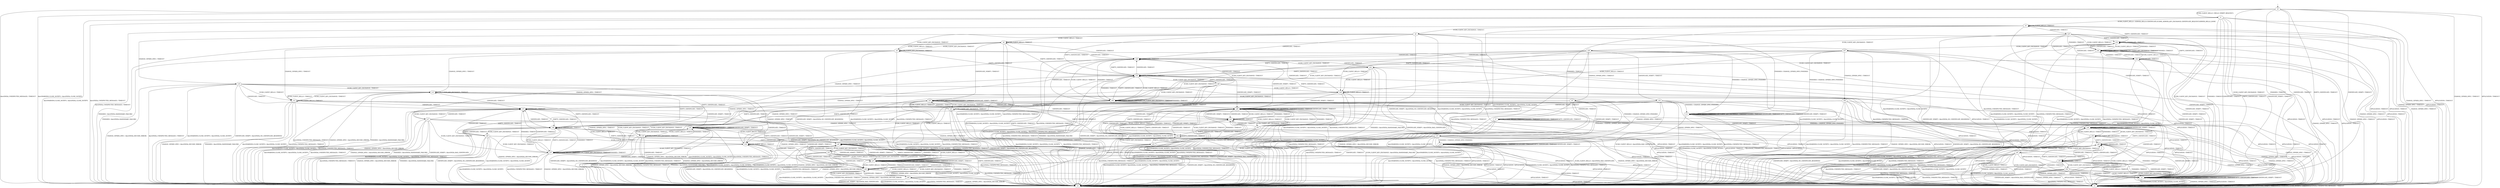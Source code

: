 digraph h4 {
s0 [label="s0"];
s1 [label="s1"];
s2 [label="s2"];
s3 [label="s3"];
s4 [label="s4"];
s5 [label="s5"];
s6 [label="s6"];
s7 [label="s7"];
s25 [label="s25"];
s26 [label="s26"];
s34 [label="s34"];
s8 [label="s8"];
s9 [label="s9"];
s10 [label="s10"];
s11 [label="s11"];
s20 [label="s20"];
s29 [label="s29"];
s30 [label="s30"];
s35 [label="s35"];
s43 [label="s43"];
s44 [label="s44"];
s45 [label="s45"];
s46 [label="s46"];
s47 [label="s47"];
s12 [label="s12"];
s13 [label="s13"];
s14 [label="s14"];
s15 [label="s15"];
s21 [label="s21"];
s22 [label="s22"];
s28 [label="s28"];
s31 [label="s31"];
s32 [label="s32"];
s36 [label="s36"];
s40 [label="s40"];
s48 [label="s48"];
s54 [label="s54"];
s55 [label="s55"];
s56 [label="s56"];
s16 [label="s16"];
s17 [label="s17"];
s23 [label="s23"];
s24 [label="s24"];
s27 [label="s27"];
s33 [label="s33"];
s37 [label="s37"];
s41 [label="s41"];
s42 [label="s42"];
s49 [label="s49"];
s18 [label="s18"];
s19 [label="s19"];
s38 [label="s38"];
s39 [label="s39"];
s52 [label="s52"];
s53 [label="s53"];
s50 [label="s50"];
s51 [label="s51"];
s0 -> s1 [label="ECDH_CLIENT_HELLO / HELLO_VERIFY_REQUEST+"];
s0 -> s2 [label="ECDH_CLIENT_KEY_EXCHANGE / TIMEOUT"];
s0 -> s3 [label="CHANGE_CIPHER_SPEC / TIMEOUT"];
s0 -> s2 [label="FINISHED / TIMEOUT"];
s0 -> s3 [label="APPLICATION / TIMEOUT"];
s0 -> s2 [label="CERTIFICATE / TIMEOUT"];
s0 -> s2 [label="EMPTY_CERTIFICATE / TIMEOUT"];
s0 -> s2 [label="CERTIFICATE_VERIFY / TIMEOUT"];
s0 -> s4 [label="Alert(WARNING,CLOSE_NOTIFY) / Alert(FATAL,CLOSE_NOTIFY)"];
s0 -> s4 [label="Alert(FATAL,UNEXPECTED_MESSAGE) / TIMEOUT"];
s1 -> s5 [label="ECDH_CLIENT_HELLO / SERVER_HELLO,CERTIFICATE,ECDHE_SERVER_KEY_EXCHANGE,CERTIFICATE_REQUEST,SERVER_HELLO_DONE"];
s1 -> s2 [label="ECDH_CLIENT_KEY_EXCHANGE / TIMEOUT"];
s1 -> s3 [label="CHANGE_CIPHER_SPEC / TIMEOUT"];
s1 -> s2 [label="FINISHED / TIMEOUT"];
s1 -> s3 [label="APPLICATION / TIMEOUT"];
s1 -> s2 [label="CERTIFICATE / TIMEOUT"];
s1 -> s2 [label="EMPTY_CERTIFICATE / TIMEOUT"];
s1 -> s2 [label="CERTIFICATE_VERIFY / TIMEOUT"];
s1 -> s4 [label="Alert(WARNING,CLOSE_NOTIFY) / Alert(FATAL,CLOSE_NOTIFY)"];
s1 -> s4 [label="Alert(FATAL,UNEXPECTED_MESSAGE) / TIMEOUT"];
s2 -> s2 [label="ECDH_CLIENT_HELLO / TIMEOUT"];
s2 -> s2 [label="ECDH_CLIENT_KEY_EXCHANGE / TIMEOUT"];
s2 -> s3 [label="CHANGE_CIPHER_SPEC / TIMEOUT"];
s2 -> s2 [label="FINISHED / TIMEOUT"];
s2 -> s3 [label="APPLICATION / TIMEOUT"];
s2 -> s2 [label="CERTIFICATE / TIMEOUT"];
s2 -> s2 [label="EMPTY_CERTIFICATE / TIMEOUT"];
s2 -> s2 [label="CERTIFICATE_VERIFY / TIMEOUT"];
s2 -> s4 [label="Alert(WARNING,CLOSE_NOTIFY) / Alert(FATAL,CLOSE_NOTIFY)"];
s2 -> s4 [label="Alert(FATAL,UNEXPECTED_MESSAGE) / TIMEOUT"];
s3 -> s3 [label="ECDH_CLIENT_HELLO / TIMEOUT"];
s3 -> s3 [label="ECDH_CLIENT_KEY_EXCHANGE / TIMEOUT"];
s3 -> s3 [label="CHANGE_CIPHER_SPEC / TIMEOUT"];
s3 -> s3 [label="FINISHED / TIMEOUT"];
s3 -> s3 [label="APPLICATION / TIMEOUT"];
s3 -> s3 [label="CERTIFICATE / TIMEOUT"];
s3 -> s3 [label="EMPTY_CERTIFICATE / TIMEOUT"];
s3 -> s3 [label="CERTIFICATE_VERIFY / TIMEOUT"];
s3 -> s3 [label="Alert(WARNING,CLOSE_NOTIFY) / TIMEOUT"];
s3 -> s3 [label="Alert(FATAL,UNEXPECTED_MESSAGE) / TIMEOUT"];
s4 -> s4 [label="ECDH_CLIENT_HELLO / SOCKET_CLOSED"];
s4 -> s4 [label="ECDH_CLIENT_KEY_EXCHANGE / SOCKET_CLOSED"];
s4 -> s4 [label="CHANGE_CIPHER_SPEC / SOCKET_CLOSED"];
s4 -> s4 [label="FINISHED / SOCKET_CLOSED"];
s4 -> s4 [label="APPLICATION / SOCKET_CLOSED"];
s4 -> s4 [label="CERTIFICATE / SOCKET_CLOSED"];
s4 -> s4 [label="EMPTY_CERTIFICATE / SOCKET_CLOSED"];
s4 -> s4 [label="CERTIFICATE_VERIFY / SOCKET_CLOSED"];
s4 -> s4 [label="Alert(WARNING,CLOSE_NOTIFY) / SOCKET_CLOSED"];
s4 -> s4 [label="Alert(FATAL,UNEXPECTED_MESSAGE) / SOCKET_CLOSED"];
s5 -> s5 [label="ECDH_CLIENT_HELLO / TIMEOUT"];
s5 -> s6 [label="ECDH_CLIENT_KEY_EXCHANGE / TIMEOUT"];
s5 -> s3 [label="CHANGE_CIPHER_SPEC / TIMEOUT"];
s5 -> s7 [label="FINISHED / TIMEOUT"];
s5 -> s3 [label="APPLICATION / TIMEOUT"];
s5 -> s25 [label="CERTIFICATE / TIMEOUT"];
s5 -> s34 [label="EMPTY_CERTIFICATE / TIMEOUT"];
s5 -> s26 [label="CERTIFICATE_VERIFY / TIMEOUT"];
s5 -> s4 [label="Alert(WARNING,CLOSE_NOTIFY) / Alert(FATAL,CLOSE_NOTIFY)"];
s5 -> s4 [label="Alert(FATAL,UNEXPECTED_MESSAGE) / TIMEOUT"];
s6 -> s8 [label="ECDH_CLIENT_HELLO / TIMEOUT"];
s6 -> s9 [label="ECDH_CLIENT_KEY_EXCHANGE / TIMEOUT"];
s6 -> s10 [label="CHANGE_CIPHER_SPEC / TIMEOUT"];
s6 -> s11 [label="FINISHED / CHANGE_CIPHER_SPEC,FINISHED"];
s6 -> s3 [label="APPLICATION / TIMEOUT"];
s6 -> s20 [label="CERTIFICATE / TIMEOUT"];
s6 -> s35 [label="EMPTY_CERTIFICATE / TIMEOUT"];
s6 -> s4 [label="CERTIFICATE_VERIFY / Alert(FATAL,NO_CERTIFICATE_RESERVED)"];
s6 -> s4 [label="Alert(WARNING,CLOSE_NOTIFY) / Alert(FATAL,CLOSE_NOTIFY)"];
s6 -> s4 [label="Alert(FATAL,UNEXPECTED_MESSAGE) / TIMEOUT"];
s7 -> s7 [label="ECDH_CLIENT_HELLO / TIMEOUT"];
s7 -> s4 [label="ECDH_CLIENT_KEY_EXCHANGE / Alert(FATAL,HANDSHAKE_FAILURE)"];
s7 -> s3 [label="CHANGE_CIPHER_SPEC / TIMEOUT"];
s7 -> s7 [label="FINISHED / TIMEOUT"];
s7 -> s3 [label="APPLICATION / TIMEOUT"];
s7 -> s7 [label="CERTIFICATE / TIMEOUT"];
s7 -> s7 [label="EMPTY_CERTIFICATE / TIMEOUT"];
s7 -> s26 [label="CERTIFICATE_VERIFY / TIMEOUT"];
s7 -> s4 [label="Alert(WARNING,CLOSE_NOTIFY) / Alert(FATAL,CLOSE_NOTIFY)"];
s7 -> s4 [label="Alert(FATAL,UNEXPECTED_MESSAGE) / TIMEOUT"];
s25 -> s43 [label="ECDH_CLIENT_HELLO / TIMEOUT"];
s25 -> s29 [label="ECDH_CLIENT_KEY_EXCHANGE / TIMEOUT"];
s25 -> s3 [label="CHANGE_CIPHER_SPEC / TIMEOUT"];
s25 -> s43 [label="FINISHED / TIMEOUT"];
s25 -> s3 [label="APPLICATION / TIMEOUT"];
s25 -> s44 [label="CERTIFICATE / TIMEOUT"];
s25 -> s34 [label="EMPTY_CERTIFICATE / TIMEOUT"];
s25 -> s2 [label="CERTIFICATE_VERIFY / TIMEOUT"];
s25 -> s4 [label="Alert(WARNING,CLOSE_NOTIFY) / Alert(FATAL,CLOSE_NOTIFY)"];
s25 -> s4 [label="Alert(FATAL,UNEXPECTED_MESSAGE) / TIMEOUT"];
s26 -> s26 [label="ECDH_CLIENT_HELLO / TIMEOUT"];
s26 -> s30 [label="ECDH_CLIENT_KEY_EXCHANGE / TIMEOUT"];
s26 -> s3 [label="CHANGE_CIPHER_SPEC / TIMEOUT"];
s26 -> s26 [label="FINISHED / TIMEOUT"];
s26 -> s3 [label="APPLICATION / TIMEOUT"];
s26 -> s45 [label="CERTIFICATE / TIMEOUT"];
s26 -> s46 [label="EMPTY_CERTIFICATE / TIMEOUT"];
s26 -> s26 [label="CERTIFICATE_VERIFY / TIMEOUT"];
s26 -> s4 [label="Alert(WARNING,CLOSE_NOTIFY) / Alert(FATAL,CLOSE_NOTIFY)"];
s26 -> s4 [label="Alert(FATAL,UNEXPECTED_MESSAGE) / TIMEOUT"];
s34 -> s43 [label="ECDH_CLIENT_HELLO / TIMEOUT"];
s34 -> s47 [label="ECDH_CLIENT_KEY_EXCHANGE / TIMEOUT"];
s34 -> s3 [label="CHANGE_CIPHER_SPEC / TIMEOUT"];
s34 -> s43 [label="FINISHED / TIMEOUT"];
s34 -> s3 [label="APPLICATION / TIMEOUT"];
s34 -> s44 [label="CERTIFICATE / TIMEOUT"];
s34 -> s34 [label="EMPTY_CERTIFICATE / TIMEOUT"];
s34 -> s2 [label="CERTIFICATE_VERIFY / TIMEOUT"];
s34 -> s4 [label="Alert(WARNING,CLOSE_NOTIFY) / Alert(FATAL,CLOSE_NOTIFY)"];
s34 -> s4 [label="Alert(FATAL,UNEXPECTED_MESSAGE) / TIMEOUT"];
s8 -> s8 [label="ECDH_CLIENT_HELLO / TIMEOUT"];
s8 -> s9 [label="ECDH_CLIENT_KEY_EXCHANGE / TIMEOUT"];
s8 -> s12 [label="CHANGE_CIPHER_SPEC / TIMEOUT"];
s8 -> s4 [label="FINISHED / Alert(FATAL,HANDSHAKE_FAILURE)"];
s8 -> s3 [label="APPLICATION / TIMEOUT"];
s8 -> s20 [label="CERTIFICATE / TIMEOUT"];
s8 -> s35 [label="EMPTY_CERTIFICATE / TIMEOUT"];
s8 -> s21 [label="CERTIFICATE_VERIFY / TIMEOUT"];
s8 -> s4 [label="Alert(WARNING,CLOSE_NOTIFY) / Alert(FATAL,CLOSE_NOTIFY)"];
s8 -> s4 [label="Alert(FATAL,UNEXPECTED_MESSAGE) / TIMEOUT"];
s9 -> s8 [label="ECDH_CLIENT_HELLO / TIMEOUT"];
s9 -> s9 [label="ECDH_CLIENT_KEY_EXCHANGE / TIMEOUT"];
s9 -> s13 [label="CHANGE_CIPHER_SPEC / TIMEOUT"];
s9 -> s4 [label="FINISHED / Alert(FATAL,HANDSHAKE_FAILURE)"];
s9 -> s3 [label="APPLICATION / TIMEOUT"];
s9 -> s20 [label="CERTIFICATE / TIMEOUT"];
s9 -> s35 [label="EMPTY_CERTIFICATE / TIMEOUT"];
s9 -> s4 [label="CERTIFICATE_VERIFY / Alert(FATAL,NO_CERTIFICATE_RESERVED)"];
s9 -> s4 [label="Alert(WARNING,CLOSE_NOTIFY) / Alert(FATAL,CLOSE_NOTIFY)"];
s9 -> s4 [label="Alert(FATAL,UNEXPECTED_MESSAGE) / TIMEOUT"];
s10 -> s12 [label="ECDH_CLIENT_HELLO / TIMEOUT"];
s10 -> s13 [label="ECDH_CLIENT_KEY_EXCHANGE / TIMEOUT"];
s10 -> s4 [label="CHANGE_CIPHER_SPEC / Alert(FATAL,DECODE_ERROR)"];
s10 -> s14 [label="FINISHED / CHANGE_CIPHER_SPEC,FINISHED"];
s10 -> s3 [label="APPLICATION / TIMEOUT"];
s10 -> s15 [label="CERTIFICATE / TIMEOUT"];
s10 -> s36 [label="EMPTY_CERTIFICATE / TIMEOUT"];
s10 -> s4 [label="CERTIFICATE_VERIFY / Alert(FATAL,NO_CERTIFICATE_RESERVED)"];
s10 -> s4 [label="Alert(WARNING,CLOSE_NOTIFY) / Alert(FATAL,CLOSE_NOTIFY)"];
s10 -> s4 [label="Alert(FATAL,UNEXPECTED_MESSAGE) / TIMEOUT"];
s11 -> s11 [label="ECDH_CLIENT_HELLO / TIMEOUT"];
s11 -> s11 [label="ECDH_CLIENT_KEY_EXCHANGE / TIMEOUT"];
s11 -> s14 [label="CHANGE_CIPHER_SPEC / TIMEOUT"];
s11 -> s11 [label="FINISHED / TIMEOUT"];
s11 -> s4 [label="APPLICATION / APPLICATION"];
s11 -> s11 [label="CERTIFICATE / TIMEOUT"];
s11 -> s11 [label="EMPTY_CERTIFICATE / TIMEOUT"];
s11 -> s11 [label="CERTIFICATE_VERIFY / TIMEOUT"];
s11 -> s4 [label="Alert(WARNING,CLOSE_NOTIFY) / Alert(FATAL,CLOSE_NOTIFY)"];
s11 -> s4 [label="Alert(FATAL,UNEXPECTED_MESSAGE) / TIMEOUT"];
s20 -> s40 [label="ECDH_CLIENT_HELLO / TIMEOUT"];
s20 -> s22 [label="ECDH_CLIENT_KEY_EXCHANGE / TIMEOUT"];
s20 -> s15 [label="CHANGE_CIPHER_SPEC / TIMEOUT"];
s20 -> s40 [label="FINISHED / TIMEOUT"];
s20 -> s3 [label="APPLICATION / TIMEOUT"];
s20 -> s20 [label="CERTIFICATE / TIMEOUT"];
s20 -> s35 [label="EMPTY_CERTIFICATE / TIMEOUT"];
s20 -> s28 [label="CERTIFICATE_VERIFY / TIMEOUT"];
s20 -> s4 [label="Alert(WARNING,CLOSE_NOTIFY) / Alert(FATAL,CLOSE_NOTIFY)"];
s20 -> s4 [label="Alert(FATAL,UNEXPECTED_MESSAGE) / TIMEOUT"];
s29 -> s24 [label="ECDH_CLIENT_HELLO / TIMEOUT"];
s29 -> s40 [label="ECDH_CLIENT_KEY_EXCHANGE / TIMEOUT"];
s29 -> s31 [label="CHANGE_CIPHER_SPEC / TIMEOUT"];
s29 -> s11 [label="FINISHED / CHANGE_CIPHER_SPEC,FINISHED"];
s29 -> s3 [label="APPLICATION / TIMEOUT"];
s29 -> s20 [label="CERTIFICATE / TIMEOUT"];
s29 -> s35 [label="EMPTY_CERTIFICATE / TIMEOUT"];
s29 -> s32 [label="CERTIFICATE_VERIFY / TIMEOUT"];
s29 -> s4 [label="Alert(WARNING,CLOSE_NOTIFY) / Alert(FATAL,CLOSE_NOTIFY)"];
s29 -> s4 [label="Alert(FATAL,UNEXPECTED_MESSAGE) / TIMEOUT"];
s30 -> s26 [label="ECDH_CLIENT_HELLO / TIMEOUT"];
s30 -> s30 [label="ECDH_CLIENT_KEY_EXCHANGE / TIMEOUT"];
s30 -> s3 [label="CHANGE_CIPHER_SPEC / TIMEOUT"];
s30 -> s26 [label="FINISHED / TIMEOUT"];
s30 -> s3 [label="APPLICATION / TIMEOUT"];
s30 -> s45 [label="CERTIFICATE / TIMEOUT"];
s30 -> s46 [label="EMPTY_CERTIFICATE / TIMEOUT"];
s30 -> s4 [label="CERTIFICATE_VERIFY / Alert(FATAL,NO_CERTIFICATE_RESERVED)"];
s30 -> s4 [label="Alert(WARNING,CLOSE_NOTIFY) / Alert(FATAL,CLOSE_NOTIFY)"];
s30 -> s4 [label="Alert(FATAL,UNEXPECTED_MESSAGE) / TIMEOUT"];
s35 -> s40 [label="ECDH_CLIENT_HELLO / TIMEOUT"];
s35 -> s48 [label="ECDH_CLIENT_KEY_EXCHANGE / TIMEOUT"];
s35 -> s36 [label="CHANGE_CIPHER_SPEC / TIMEOUT"];
s35 -> s40 [label="FINISHED / TIMEOUT"];
s35 -> s3 [label="APPLICATION / TIMEOUT"];
s35 -> s20 [label="CERTIFICATE / TIMEOUT"];
s35 -> s35 [label="EMPTY_CERTIFICATE / TIMEOUT"];
s35 -> s28 [label="CERTIFICATE_VERIFY / TIMEOUT"];
s35 -> s4 [label="Alert(WARNING,CLOSE_NOTIFY) / Alert(FATAL,CLOSE_NOTIFY)"];
s35 -> s4 [label="Alert(FATAL,UNEXPECTED_MESSAGE) / TIMEOUT"];
s43 -> s43 [label="ECDH_CLIENT_HELLO / TIMEOUT"];
s43 -> s43 [label="ECDH_CLIENT_KEY_EXCHANGE / TIMEOUT"];
s43 -> s3 [label="CHANGE_CIPHER_SPEC / TIMEOUT"];
s43 -> s43 [label="FINISHED / TIMEOUT"];
s43 -> s3 [label="APPLICATION / TIMEOUT"];
s43 -> s44 [label="CERTIFICATE / TIMEOUT"];
s43 -> s34 [label="EMPTY_CERTIFICATE / TIMEOUT"];
s43 -> s2 [label="CERTIFICATE_VERIFY / TIMEOUT"];
s43 -> s4 [label="Alert(WARNING,CLOSE_NOTIFY) / Alert(FATAL,CLOSE_NOTIFY)"];
s43 -> s4 [label="Alert(FATAL,UNEXPECTED_MESSAGE) / TIMEOUT"];
s44 -> s43 [label="ECDH_CLIENT_HELLO / TIMEOUT"];
s44 -> s22 [label="ECDH_CLIENT_KEY_EXCHANGE / TIMEOUT"];
s44 -> s3 [label="CHANGE_CIPHER_SPEC / TIMEOUT"];
s44 -> s43 [label="FINISHED / TIMEOUT"];
s44 -> s3 [label="APPLICATION / TIMEOUT"];
s44 -> s44 [label="CERTIFICATE / TIMEOUT"];
s44 -> s34 [label="EMPTY_CERTIFICATE / TIMEOUT"];
s44 -> s2 [label="CERTIFICATE_VERIFY / TIMEOUT"];
s44 -> s4 [label="Alert(WARNING,CLOSE_NOTIFY) / Alert(FATAL,CLOSE_NOTIFY)"];
s44 -> s4 [label="Alert(FATAL,UNEXPECTED_MESSAGE) / TIMEOUT"];
s45 -> s2 [label="ECDH_CLIENT_HELLO / TIMEOUT"];
s45 -> s54 [label="ECDH_CLIENT_KEY_EXCHANGE / TIMEOUT"];
s45 -> s3 [label="CHANGE_CIPHER_SPEC / TIMEOUT"];
s45 -> s2 [label="FINISHED / TIMEOUT"];
s45 -> s3 [label="APPLICATION / TIMEOUT"];
s45 -> s45 [label="CERTIFICATE / TIMEOUT"];
s45 -> s46 [label="EMPTY_CERTIFICATE / TIMEOUT"];
s45 -> s2 [label="CERTIFICATE_VERIFY / TIMEOUT"];
s45 -> s4 [label="Alert(WARNING,CLOSE_NOTIFY) / Alert(FATAL,CLOSE_NOTIFY)"];
s45 -> s4 [label="Alert(FATAL,UNEXPECTED_MESSAGE) / TIMEOUT"];
s46 -> s2 [label="ECDH_CLIENT_HELLO / TIMEOUT"];
s46 -> s55 [label="ECDH_CLIENT_KEY_EXCHANGE / TIMEOUT"];
s46 -> s3 [label="CHANGE_CIPHER_SPEC / TIMEOUT"];
s46 -> s2 [label="FINISHED / TIMEOUT"];
s46 -> s3 [label="APPLICATION / TIMEOUT"];
s46 -> s45 [label="CERTIFICATE / TIMEOUT"];
s46 -> s46 [label="EMPTY_CERTIFICATE / TIMEOUT"];
s46 -> s2 [label="CERTIFICATE_VERIFY / TIMEOUT"];
s46 -> s4 [label="Alert(WARNING,CLOSE_NOTIFY) / Alert(FATAL,CLOSE_NOTIFY)"];
s46 -> s4 [label="Alert(FATAL,UNEXPECTED_MESSAGE) / TIMEOUT"];
s47 -> s24 [label="ECDH_CLIENT_HELLO / TIMEOUT"];
s47 -> s40 [label="ECDH_CLIENT_KEY_EXCHANGE / TIMEOUT"];
s47 -> s56 [label="CHANGE_CIPHER_SPEC / TIMEOUT"];
s47 -> s11 [label="FINISHED / CHANGE_CIPHER_SPEC,FINISHED"];
s47 -> s3 [label="APPLICATION / TIMEOUT"];
s47 -> s20 [label="CERTIFICATE / TIMEOUT"];
s47 -> s35 [label="EMPTY_CERTIFICATE / TIMEOUT"];
s47 -> s4 [label="CERTIFICATE_VERIFY / Alert(FATAL,NO_CERTIFICATE_RESERVED)"];
s47 -> s4 [label="Alert(WARNING,CLOSE_NOTIFY) / Alert(FATAL,CLOSE_NOTIFY)"];
s47 -> s4 [label="Alert(FATAL,UNEXPECTED_MESSAGE) / TIMEOUT"];
s12 -> s12 [label="ECDH_CLIENT_HELLO / TIMEOUT"];
s12 -> s13 [label="ECDH_CLIENT_KEY_EXCHANGE / TIMEOUT"];
s12 -> s4 [label="CHANGE_CIPHER_SPEC / Alert(FATAL,DECODE_ERROR)"];
s12 -> s4 [label="FINISHED / Alert(FATAL,HANDSHAKE_FAILURE)"];
s12 -> s3 [label="APPLICATION / TIMEOUT"];
s12 -> s15 [label="CERTIFICATE / TIMEOUT"];
s12 -> s36 [label="EMPTY_CERTIFICATE / TIMEOUT"];
s12 -> s16 [label="CERTIFICATE_VERIFY / TIMEOUT"];
s12 -> s4 [label="Alert(WARNING,CLOSE_NOTIFY) / Alert(FATAL,CLOSE_NOTIFY)"];
s12 -> s4 [label="Alert(FATAL,UNEXPECTED_MESSAGE) / TIMEOUT"];
s13 -> s12 [label="ECDH_CLIENT_HELLO / TIMEOUT"];
s13 -> s13 [label="ECDH_CLIENT_KEY_EXCHANGE / TIMEOUT"];
s13 -> s4 [label="CHANGE_CIPHER_SPEC / Alert(FATAL,DECODE_ERROR)"];
s13 -> s4 [label="FINISHED / Alert(FATAL,HANDSHAKE_FAILURE)"];
s13 -> s3 [label="APPLICATION / TIMEOUT"];
s13 -> s15 [label="CERTIFICATE / TIMEOUT"];
s13 -> s36 [label="EMPTY_CERTIFICATE / TIMEOUT"];
s13 -> s4 [label="CERTIFICATE_VERIFY / Alert(FATAL,NO_CERTIFICATE_RESERVED)"];
s13 -> s4 [label="Alert(WARNING,CLOSE_NOTIFY) / Alert(FATAL,CLOSE_NOTIFY)"];
s13 -> s4 [label="Alert(FATAL,UNEXPECTED_MESSAGE) / TIMEOUT"];
s14 -> s14 [label="ECDH_CLIENT_HELLO / TIMEOUT"];
s14 -> s14 [label="ECDH_CLIENT_KEY_EXCHANGE / TIMEOUT"];
s14 -> s4 [label="CHANGE_CIPHER_SPEC / Alert(FATAL,DECODE_ERROR)"];
s14 -> s14 [label="FINISHED / TIMEOUT"];
s14 -> s4 [label="APPLICATION / APPLICATION"];
s14 -> s14 [label="CERTIFICATE / TIMEOUT"];
s14 -> s14 [label="EMPTY_CERTIFICATE / TIMEOUT"];
s14 -> s14 [label="CERTIFICATE_VERIFY / TIMEOUT"];
s14 -> s4 [label="Alert(WARNING,CLOSE_NOTIFY) / Alert(FATAL,CLOSE_NOTIFY)"];
s14 -> s4 [label="Alert(FATAL,UNEXPECTED_MESSAGE) / TIMEOUT"];
s15 -> s37 [label="ECDH_CLIENT_HELLO / TIMEOUT"];
s15 -> s17 [label="ECDH_CLIENT_KEY_EXCHANGE / TIMEOUT"];
s15 -> s4 [label="CHANGE_CIPHER_SPEC / Alert(FATAL,DECODE_ERROR)"];
s15 -> s37 [label="FINISHED / TIMEOUT"];
s15 -> s3 [label="APPLICATION / TIMEOUT"];
s15 -> s15 [label="CERTIFICATE / TIMEOUT"];
s15 -> s36 [label="EMPTY_CERTIFICATE / TIMEOUT"];
s15 -> s27 [label="CERTIFICATE_VERIFY / TIMEOUT"];
s15 -> s4 [label="Alert(WARNING,CLOSE_NOTIFY) / Alert(FATAL,CLOSE_NOTIFY)"];
s15 -> s4 [label="Alert(FATAL,UNEXPECTED_MESSAGE) / TIMEOUT"];
s21 -> s21 [label="ECDH_CLIENT_HELLO / TIMEOUT"];
s21 -> s23 [label="ECDH_CLIENT_KEY_EXCHANGE / TIMEOUT"];
s21 -> s16 [label="CHANGE_CIPHER_SPEC / TIMEOUT"];
s21 -> s21 [label="FINISHED / TIMEOUT"];
s21 -> s3 [label="APPLICATION / TIMEOUT"];
s21 -> s41 [label="CERTIFICATE / TIMEOUT"];
s21 -> s42 [label="EMPTY_CERTIFICATE / TIMEOUT"];
s21 -> s21 [label="CERTIFICATE_VERIFY / TIMEOUT"];
s21 -> s4 [label="Alert(WARNING,CLOSE_NOTIFY) / Alert(FATAL,CLOSE_NOTIFY)"];
s21 -> s4 [label="Alert(FATAL,UNEXPECTED_MESSAGE) / TIMEOUT"];
s22 -> s24 [label="ECDH_CLIENT_HELLO / TIMEOUT"];
s22 -> s40 [label="ECDH_CLIENT_KEY_EXCHANGE / TIMEOUT"];
s22 -> s17 [label="CHANGE_CIPHER_SPEC / TIMEOUT"];
s22 -> s4 [label="FINISHED / Alert(FATAL,HANDSHAKE_FAILURE)"];
s22 -> s3 [label="APPLICATION / TIMEOUT"];
s22 -> s20 [label="CERTIFICATE / TIMEOUT"];
s22 -> s35 [label="EMPTY_CERTIFICATE / TIMEOUT"];
s22 -> s4 [label="CERTIFICATE_VERIFY / Alert(FATAL,BAD_CERTIFICATE)"];
s22 -> s4 [label="Alert(WARNING,CLOSE_NOTIFY) / Alert(FATAL,CLOSE_NOTIFY)"];
s22 -> s4 [label="Alert(FATAL,UNEXPECTED_MESSAGE) / TIMEOUT"];
s28 -> s28 [label="ECDH_CLIENT_HELLO / TIMEOUT"];
s28 -> s28 [label="ECDH_CLIENT_KEY_EXCHANGE / TIMEOUT"];
s28 -> s27 [label="CHANGE_CIPHER_SPEC / TIMEOUT"];
s28 -> s28 [label="FINISHED / TIMEOUT"];
s28 -> s3 [label="APPLICATION / TIMEOUT"];
s28 -> s41 [label="CERTIFICATE / TIMEOUT"];
s28 -> s42 [label="EMPTY_CERTIFICATE / TIMEOUT"];
s28 -> s28 [label="CERTIFICATE_VERIFY / TIMEOUT"];
s28 -> s4 [label="Alert(WARNING,CLOSE_NOTIFY) / Alert(FATAL,CLOSE_NOTIFY)"];
s28 -> s4 [label="Alert(FATAL,UNEXPECTED_MESSAGE) / TIMEOUT"];
s31 -> s19 [label="ECDH_CLIENT_HELLO / TIMEOUT"];
s31 -> s37 [label="ECDH_CLIENT_KEY_EXCHANGE / TIMEOUT"];
s31 -> s4 [label="CHANGE_CIPHER_SPEC / Alert(FATAL,DECODE_ERROR)"];
s31 -> s14 [label="FINISHED / CHANGE_CIPHER_SPEC,FINISHED"];
s31 -> s3 [label="APPLICATION / TIMEOUT"];
s31 -> s15 [label="CERTIFICATE / TIMEOUT"];
s31 -> s36 [label="EMPTY_CERTIFICATE / TIMEOUT"];
s31 -> s33 [label="CERTIFICATE_VERIFY / TIMEOUT"];
s31 -> s4 [label="Alert(WARNING,CLOSE_NOTIFY) / Alert(FATAL,CLOSE_NOTIFY)"];
s31 -> s4 [label="Alert(FATAL,UNEXPECTED_MESSAGE) / TIMEOUT"];
s32 -> s4 [label="ECDH_CLIENT_HELLO / Alert(FATAL,BAD_CERTIFICATE)"];
s32 -> s28 [label="ECDH_CLIENT_KEY_EXCHANGE / TIMEOUT"];
s32 -> s33 [label="CHANGE_CIPHER_SPEC / TIMEOUT"];
s32 -> s11 [label="FINISHED / CHANGE_CIPHER_SPEC,FINISHED"];
s32 -> s3 [label="APPLICATION / TIMEOUT"];
s32 -> s41 [label="CERTIFICATE / TIMEOUT"];
s32 -> s42 [label="EMPTY_CERTIFICATE / TIMEOUT"];
s32 -> s28 [label="CERTIFICATE_VERIFY / TIMEOUT"];
s32 -> s4 [label="Alert(WARNING,CLOSE_NOTIFY) / Alert(FATAL,CLOSE_NOTIFY)"];
s32 -> s4 [label="Alert(FATAL,UNEXPECTED_MESSAGE) / TIMEOUT"];
s36 -> s37 [label="ECDH_CLIENT_HELLO / TIMEOUT"];
s36 -> s49 [label="ECDH_CLIENT_KEY_EXCHANGE / TIMEOUT"];
s36 -> s4 [label="CHANGE_CIPHER_SPEC / Alert(FATAL,DECODE_ERROR)"];
s36 -> s37 [label="FINISHED / TIMEOUT"];
s36 -> s3 [label="APPLICATION / TIMEOUT"];
s36 -> s15 [label="CERTIFICATE / TIMEOUT"];
s36 -> s36 [label="EMPTY_CERTIFICATE / TIMEOUT"];
s36 -> s27 [label="CERTIFICATE_VERIFY / TIMEOUT"];
s36 -> s4 [label="Alert(WARNING,CLOSE_NOTIFY) / Alert(FATAL,CLOSE_NOTIFY)"];
s36 -> s4 [label="Alert(FATAL,UNEXPECTED_MESSAGE) / TIMEOUT"];
s40 -> s40 [label="ECDH_CLIENT_HELLO / TIMEOUT"];
s40 -> s40 [label="ECDH_CLIENT_KEY_EXCHANGE / TIMEOUT"];
s40 -> s37 [label="CHANGE_CIPHER_SPEC / TIMEOUT"];
s40 -> s40 [label="FINISHED / TIMEOUT"];
s40 -> s3 [label="APPLICATION / TIMEOUT"];
s40 -> s20 [label="CERTIFICATE / TIMEOUT"];
s40 -> s35 [label="EMPTY_CERTIFICATE / TIMEOUT"];
s40 -> s28 [label="CERTIFICATE_VERIFY / TIMEOUT"];
s40 -> s4 [label="Alert(WARNING,CLOSE_NOTIFY) / Alert(FATAL,CLOSE_NOTIFY)"];
s40 -> s4 [label="Alert(FATAL,UNEXPECTED_MESSAGE) / TIMEOUT"];
s48 -> s24 [label="ECDH_CLIENT_HELLO / TIMEOUT"];
s48 -> s40 [label="ECDH_CLIENT_KEY_EXCHANGE / TIMEOUT"];
s48 -> s49 [label="CHANGE_CIPHER_SPEC / TIMEOUT"];
s48 -> s4 [label="FINISHED / Alert(FATAL,HANDSHAKE_FAILURE)"];
s48 -> s3 [label="APPLICATION / TIMEOUT"];
s48 -> s20 [label="CERTIFICATE / TIMEOUT"];
s48 -> s35 [label="EMPTY_CERTIFICATE / TIMEOUT"];
s48 -> s4 [label="CERTIFICATE_VERIFY / Alert(FATAL,NO_CERTIFICATE_RESERVED)"];
s48 -> s4 [label="Alert(WARNING,CLOSE_NOTIFY) / Alert(FATAL,CLOSE_NOTIFY)"];
s48 -> s4 [label="Alert(FATAL,UNEXPECTED_MESSAGE) / TIMEOUT"];
s54 -> s2 [label="ECDH_CLIENT_HELLO / TIMEOUT"];
s54 -> s2 [label="ECDH_CLIENT_KEY_EXCHANGE / TIMEOUT"];
s54 -> s3 [label="CHANGE_CIPHER_SPEC / TIMEOUT"];
s54 -> s2 [label="FINISHED / TIMEOUT"];
s54 -> s3 [label="APPLICATION / TIMEOUT"];
s54 -> s45 [label="CERTIFICATE / TIMEOUT"];
s54 -> s46 [label="EMPTY_CERTIFICATE / TIMEOUT"];
s54 -> s4 [label="CERTIFICATE_VERIFY / Alert(FATAL,BAD_CERTIFICATE)"];
s54 -> s4 [label="Alert(WARNING,CLOSE_NOTIFY) / Alert(FATAL,CLOSE_NOTIFY)"];
s54 -> s4 [label="Alert(FATAL,UNEXPECTED_MESSAGE) / TIMEOUT"];
s55 -> s2 [label="ECDH_CLIENT_HELLO / TIMEOUT"];
s55 -> s2 [label="ECDH_CLIENT_KEY_EXCHANGE / TIMEOUT"];
s55 -> s3 [label="CHANGE_CIPHER_SPEC / TIMEOUT"];
s55 -> s2 [label="FINISHED / TIMEOUT"];
s55 -> s3 [label="APPLICATION / TIMEOUT"];
s55 -> s45 [label="CERTIFICATE / TIMEOUT"];
s55 -> s46 [label="EMPTY_CERTIFICATE / TIMEOUT"];
s55 -> s4 [label="CERTIFICATE_VERIFY / Alert(FATAL,NO_CERTIFICATE_RESERVED)"];
s55 -> s4 [label="Alert(WARNING,CLOSE_NOTIFY) / Alert(FATAL,CLOSE_NOTIFY)"];
s55 -> s4 [label="Alert(FATAL,UNEXPECTED_MESSAGE) / TIMEOUT"];
s56 -> s19 [label="ECDH_CLIENT_HELLO / TIMEOUT"];
s56 -> s37 [label="ECDH_CLIENT_KEY_EXCHANGE / TIMEOUT"];
s56 -> s4 [label="CHANGE_CIPHER_SPEC / Alert(FATAL,DECODE_ERROR)"];
s56 -> s14 [label="FINISHED / CHANGE_CIPHER_SPEC,FINISHED"];
s56 -> s3 [label="APPLICATION / TIMEOUT"];
s56 -> s15 [label="CERTIFICATE / TIMEOUT"];
s56 -> s36 [label="EMPTY_CERTIFICATE / TIMEOUT"];
s56 -> s4 [label="CERTIFICATE_VERIFY / Alert(FATAL,NO_CERTIFICATE_RESERVED)"];
s56 -> s4 [label="Alert(WARNING,CLOSE_NOTIFY) / Alert(FATAL,CLOSE_NOTIFY)"];
s56 -> s4 [label="Alert(FATAL,UNEXPECTED_MESSAGE) / TIMEOUT"];
s16 -> s16 [label="ECDH_CLIENT_HELLO / TIMEOUT"];
s16 -> s18 [label="ECDH_CLIENT_KEY_EXCHANGE / TIMEOUT"];
s16 -> s4 [label="CHANGE_CIPHER_SPEC / Alert(FATAL,DECODE_ERROR)"];
s16 -> s16 [label="FINISHED / TIMEOUT"];
s16 -> s3 [label="APPLICATION / TIMEOUT"];
s16 -> s38 [label="CERTIFICATE / TIMEOUT"];
s16 -> s39 [label="EMPTY_CERTIFICATE / TIMEOUT"];
s16 -> s16 [label="CERTIFICATE_VERIFY / TIMEOUT"];
s16 -> s4 [label="Alert(WARNING,CLOSE_NOTIFY) / Alert(FATAL,CLOSE_NOTIFY)"];
s16 -> s4 [label="Alert(FATAL,UNEXPECTED_MESSAGE) / TIMEOUT"];
s17 -> s19 [label="ECDH_CLIENT_HELLO / TIMEOUT"];
s17 -> s37 [label="ECDH_CLIENT_KEY_EXCHANGE / TIMEOUT"];
s17 -> s4 [label="CHANGE_CIPHER_SPEC / Alert(FATAL,DECODE_ERROR)"];
s17 -> s4 [label="FINISHED / Alert(FATAL,HANDSHAKE_FAILURE)"];
s17 -> s3 [label="APPLICATION / TIMEOUT"];
s17 -> s15 [label="CERTIFICATE / TIMEOUT"];
s17 -> s36 [label="EMPTY_CERTIFICATE / TIMEOUT"];
s17 -> s4 [label="CERTIFICATE_VERIFY / Alert(FATAL,BAD_CERTIFICATE)"];
s17 -> s4 [label="Alert(WARNING,CLOSE_NOTIFY) / Alert(FATAL,CLOSE_NOTIFY)"];
s17 -> s4 [label="Alert(FATAL,UNEXPECTED_MESSAGE) / TIMEOUT"];
s23 -> s21 [label="ECDH_CLIENT_HELLO / TIMEOUT"];
s23 -> s23 [label="ECDH_CLIENT_KEY_EXCHANGE / TIMEOUT"];
s23 -> s18 [label="CHANGE_CIPHER_SPEC / TIMEOUT"];
s23 -> s21 [label="FINISHED / TIMEOUT"];
s23 -> s3 [label="APPLICATION / TIMEOUT"];
s23 -> s41 [label="CERTIFICATE / TIMEOUT"];
s23 -> s42 [label="EMPTY_CERTIFICATE / TIMEOUT"];
s23 -> s4 [label="CERTIFICATE_VERIFY / Alert(FATAL,NO_CERTIFICATE_RESERVED)"];
s23 -> s4 [label="Alert(WARNING,CLOSE_NOTIFY) / Alert(FATAL,CLOSE_NOTIFY)"];
s23 -> s4 [label="Alert(FATAL,UNEXPECTED_MESSAGE) / TIMEOUT"];
s24 -> s24 [label="ECDH_CLIENT_HELLO / TIMEOUT"];
s24 -> s40 [label="ECDH_CLIENT_KEY_EXCHANGE / TIMEOUT"];
s24 -> s19 [label="CHANGE_CIPHER_SPEC / TIMEOUT"];
s24 -> s4 [label="FINISHED / Alert(FATAL,HANDSHAKE_FAILURE)"];
s24 -> s3 [label="APPLICATION / TIMEOUT"];
s24 -> s20 [label="CERTIFICATE / TIMEOUT"];
s24 -> s35 [label="EMPTY_CERTIFICATE / TIMEOUT"];
s24 -> s28 [label="CERTIFICATE_VERIFY / TIMEOUT"];
s24 -> s4 [label="Alert(WARNING,CLOSE_NOTIFY) / Alert(FATAL,CLOSE_NOTIFY)"];
s24 -> s4 [label="Alert(FATAL,UNEXPECTED_MESSAGE) / TIMEOUT"];
s27 -> s27 [label="ECDH_CLIENT_HELLO / TIMEOUT"];
s27 -> s27 [label="ECDH_CLIENT_KEY_EXCHANGE / TIMEOUT"];
s27 -> s4 [label="CHANGE_CIPHER_SPEC / Alert(FATAL,DECODE_ERROR)"];
s27 -> s27 [label="FINISHED / TIMEOUT"];
s27 -> s3 [label="APPLICATION / TIMEOUT"];
s27 -> s38 [label="CERTIFICATE / TIMEOUT"];
s27 -> s39 [label="EMPTY_CERTIFICATE / TIMEOUT"];
s27 -> s27 [label="CERTIFICATE_VERIFY / TIMEOUT"];
s27 -> s4 [label="Alert(WARNING,CLOSE_NOTIFY) / Alert(FATAL,CLOSE_NOTIFY)"];
s27 -> s4 [label="Alert(FATAL,UNEXPECTED_MESSAGE) / TIMEOUT"];
s33 -> s4 [label="ECDH_CLIENT_HELLO / Alert(FATAL,BAD_CERTIFICATE)"];
s33 -> s27 [label="ECDH_CLIENT_KEY_EXCHANGE / TIMEOUT"];
s33 -> s4 [label="CHANGE_CIPHER_SPEC / Alert(FATAL,DECODE_ERROR)"];
s33 -> s14 [label="FINISHED / CHANGE_CIPHER_SPEC,FINISHED"];
s33 -> s3 [label="APPLICATION / TIMEOUT"];
s33 -> s38 [label="CERTIFICATE / TIMEOUT"];
s33 -> s39 [label="EMPTY_CERTIFICATE / TIMEOUT"];
s33 -> s27 [label="CERTIFICATE_VERIFY / TIMEOUT"];
s33 -> s4 [label="Alert(WARNING,CLOSE_NOTIFY) / Alert(FATAL,CLOSE_NOTIFY)"];
s33 -> s4 [label="Alert(FATAL,UNEXPECTED_MESSAGE) / TIMEOUT"];
s37 -> s37 [label="ECDH_CLIENT_HELLO / TIMEOUT"];
s37 -> s37 [label="ECDH_CLIENT_KEY_EXCHANGE / TIMEOUT"];
s37 -> s4 [label="CHANGE_CIPHER_SPEC / Alert(FATAL,DECODE_ERROR)"];
s37 -> s37 [label="FINISHED / TIMEOUT"];
s37 -> s3 [label="APPLICATION / TIMEOUT"];
s37 -> s15 [label="CERTIFICATE / TIMEOUT"];
s37 -> s36 [label="EMPTY_CERTIFICATE / TIMEOUT"];
s37 -> s27 [label="CERTIFICATE_VERIFY / TIMEOUT"];
s37 -> s4 [label="Alert(WARNING,CLOSE_NOTIFY) / Alert(FATAL,CLOSE_NOTIFY)"];
s37 -> s4 [label="Alert(FATAL,UNEXPECTED_MESSAGE) / TIMEOUT"];
s41 -> s28 [label="ECDH_CLIENT_HELLO / TIMEOUT"];
s41 -> s52 [label="ECDH_CLIENT_KEY_EXCHANGE / TIMEOUT"];
s41 -> s38 [label="CHANGE_CIPHER_SPEC / TIMEOUT"];
s41 -> s28 [label="FINISHED / TIMEOUT"];
s41 -> s3 [label="APPLICATION / TIMEOUT"];
s41 -> s41 [label="CERTIFICATE / TIMEOUT"];
s41 -> s42 [label="EMPTY_CERTIFICATE / TIMEOUT"];
s41 -> s28 [label="CERTIFICATE_VERIFY / TIMEOUT"];
s41 -> s4 [label="Alert(WARNING,CLOSE_NOTIFY) / Alert(FATAL,CLOSE_NOTIFY)"];
s41 -> s4 [label="Alert(FATAL,UNEXPECTED_MESSAGE) / TIMEOUT"];
s42 -> s28 [label="ECDH_CLIENT_HELLO / TIMEOUT"];
s42 -> s53 [label="ECDH_CLIENT_KEY_EXCHANGE / TIMEOUT"];
s42 -> s39 [label="CHANGE_CIPHER_SPEC / TIMEOUT"];
s42 -> s28 [label="FINISHED / TIMEOUT"];
s42 -> s3 [label="APPLICATION / TIMEOUT"];
s42 -> s41 [label="CERTIFICATE / TIMEOUT"];
s42 -> s42 [label="EMPTY_CERTIFICATE / TIMEOUT"];
s42 -> s28 [label="CERTIFICATE_VERIFY / TIMEOUT"];
s42 -> s4 [label="Alert(WARNING,CLOSE_NOTIFY) / Alert(FATAL,CLOSE_NOTIFY)"];
s42 -> s4 [label="Alert(FATAL,UNEXPECTED_MESSAGE) / TIMEOUT"];
s49 -> s19 [label="ECDH_CLIENT_HELLO / TIMEOUT"];
s49 -> s37 [label="ECDH_CLIENT_KEY_EXCHANGE / TIMEOUT"];
s49 -> s4 [label="CHANGE_CIPHER_SPEC / Alert(FATAL,DECODE_ERROR)"];
s49 -> s4 [label="FINISHED / Alert(FATAL,HANDSHAKE_FAILURE)"];
s49 -> s3 [label="APPLICATION / TIMEOUT"];
s49 -> s15 [label="CERTIFICATE / TIMEOUT"];
s49 -> s36 [label="EMPTY_CERTIFICATE / TIMEOUT"];
s49 -> s4 [label="CERTIFICATE_VERIFY / Alert(FATAL,NO_CERTIFICATE_RESERVED)"];
s49 -> s4 [label="Alert(WARNING,CLOSE_NOTIFY) / Alert(FATAL,CLOSE_NOTIFY)"];
s49 -> s4 [label="Alert(FATAL,UNEXPECTED_MESSAGE) / TIMEOUT"];
s18 -> s16 [label="ECDH_CLIENT_HELLO / TIMEOUT"];
s18 -> s18 [label="ECDH_CLIENT_KEY_EXCHANGE / TIMEOUT"];
s18 -> s4 [label="CHANGE_CIPHER_SPEC / Alert(FATAL,DECODE_ERROR)"];
s18 -> s16 [label="FINISHED / TIMEOUT"];
s18 -> s3 [label="APPLICATION / TIMEOUT"];
s18 -> s38 [label="CERTIFICATE / TIMEOUT"];
s18 -> s39 [label="EMPTY_CERTIFICATE / TIMEOUT"];
s18 -> s4 [label="CERTIFICATE_VERIFY / Alert(FATAL,NO_CERTIFICATE_RESERVED)"];
s18 -> s4 [label="Alert(WARNING,CLOSE_NOTIFY) / Alert(FATAL,CLOSE_NOTIFY)"];
s18 -> s4 [label="Alert(FATAL,UNEXPECTED_MESSAGE) / TIMEOUT"];
s19 -> s19 [label="ECDH_CLIENT_HELLO / TIMEOUT"];
s19 -> s37 [label="ECDH_CLIENT_KEY_EXCHANGE / TIMEOUT"];
s19 -> s4 [label="CHANGE_CIPHER_SPEC / Alert(FATAL,DECODE_ERROR)"];
s19 -> s4 [label="FINISHED / Alert(FATAL,HANDSHAKE_FAILURE)"];
s19 -> s3 [label="APPLICATION / TIMEOUT"];
s19 -> s15 [label="CERTIFICATE / TIMEOUT"];
s19 -> s36 [label="EMPTY_CERTIFICATE / TIMEOUT"];
s19 -> s27 [label="CERTIFICATE_VERIFY / TIMEOUT"];
s19 -> s4 [label="Alert(WARNING,CLOSE_NOTIFY) / Alert(FATAL,CLOSE_NOTIFY)"];
s19 -> s4 [label="Alert(FATAL,UNEXPECTED_MESSAGE) / TIMEOUT"];
s38 -> s27 [label="ECDH_CLIENT_HELLO / TIMEOUT"];
s38 -> s50 [label="ECDH_CLIENT_KEY_EXCHANGE / TIMEOUT"];
s38 -> s4 [label="CHANGE_CIPHER_SPEC / Alert(FATAL,DECODE_ERROR)"];
s38 -> s27 [label="FINISHED / TIMEOUT"];
s38 -> s3 [label="APPLICATION / TIMEOUT"];
s38 -> s38 [label="CERTIFICATE / TIMEOUT"];
s38 -> s39 [label="EMPTY_CERTIFICATE / TIMEOUT"];
s38 -> s27 [label="CERTIFICATE_VERIFY / TIMEOUT"];
s38 -> s4 [label="Alert(WARNING,CLOSE_NOTIFY) / Alert(FATAL,CLOSE_NOTIFY)"];
s38 -> s4 [label="Alert(FATAL,UNEXPECTED_MESSAGE) / TIMEOUT"];
s39 -> s27 [label="ECDH_CLIENT_HELLO / TIMEOUT"];
s39 -> s51 [label="ECDH_CLIENT_KEY_EXCHANGE / TIMEOUT"];
s39 -> s4 [label="CHANGE_CIPHER_SPEC / Alert(FATAL,DECODE_ERROR)"];
s39 -> s27 [label="FINISHED / TIMEOUT"];
s39 -> s3 [label="APPLICATION / TIMEOUT"];
s39 -> s38 [label="CERTIFICATE / TIMEOUT"];
s39 -> s39 [label="EMPTY_CERTIFICATE / TIMEOUT"];
s39 -> s27 [label="CERTIFICATE_VERIFY / TIMEOUT"];
s39 -> s4 [label="Alert(WARNING,CLOSE_NOTIFY) / Alert(FATAL,CLOSE_NOTIFY)"];
s39 -> s4 [label="Alert(FATAL,UNEXPECTED_MESSAGE) / TIMEOUT"];
s52 -> s28 [label="ECDH_CLIENT_HELLO / TIMEOUT"];
s52 -> s28 [label="ECDH_CLIENT_KEY_EXCHANGE / TIMEOUT"];
s52 -> s50 [label="CHANGE_CIPHER_SPEC / TIMEOUT"];
s52 -> s28 [label="FINISHED / TIMEOUT"];
s52 -> s3 [label="APPLICATION / TIMEOUT"];
s52 -> s41 [label="CERTIFICATE / TIMEOUT"];
s52 -> s42 [label="EMPTY_CERTIFICATE / TIMEOUT"];
s52 -> s4 [label="CERTIFICATE_VERIFY / Alert(FATAL,BAD_CERTIFICATE)"];
s52 -> s4 [label="Alert(WARNING,CLOSE_NOTIFY) / Alert(FATAL,CLOSE_NOTIFY)"];
s52 -> s4 [label="Alert(FATAL,UNEXPECTED_MESSAGE) / TIMEOUT"];
s53 -> s28 [label="ECDH_CLIENT_HELLO / TIMEOUT"];
s53 -> s28 [label="ECDH_CLIENT_KEY_EXCHANGE / TIMEOUT"];
s53 -> s51 [label="CHANGE_CIPHER_SPEC / TIMEOUT"];
s53 -> s28 [label="FINISHED / TIMEOUT"];
s53 -> s3 [label="APPLICATION / TIMEOUT"];
s53 -> s41 [label="CERTIFICATE / TIMEOUT"];
s53 -> s42 [label="EMPTY_CERTIFICATE / TIMEOUT"];
s53 -> s4 [label="CERTIFICATE_VERIFY / Alert(FATAL,NO_CERTIFICATE_RESERVED)"];
s53 -> s4 [label="Alert(WARNING,CLOSE_NOTIFY) / Alert(FATAL,CLOSE_NOTIFY)"];
s53 -> s4 [label="Alert(FATAL,UNEXPECTED_MESSAGE) / TIMEOUT"];
s50 -> s27 [label="ECDH_CLIENT_HELLO / TIMEOUT"];
s50 -> s27 [label="ECDH_CLIENT_KEY_EXCHANGE / TIMEOUT"];
s50 -> s4 [label="CHANGE_CIPHER_SPEC / Alert(FATAL,DECODE_ERROR)"];
s50 -> s27 [label="FINISHED / TIMEOUT"];
s50 -> s3 [label="APPLICATION / TIMEOUT"];
s50 -> s38 [label="CERTIFICATE / TIMEOUT"];
s50 -> s39 [label="EMPTY_CERTIFICATE / TIMEOUT"];
s50 -> s4 [label="CERTIFICATE_VERIFY / Alert(FATAL,BAD_CERTIFICATE)"];
s50 -> s4 [label="Alert(WARNING,CLOSE_NOTIFY) / Alert(FATAL,CLOSE_NOTIFY)"];
s50 -> s4 [label="Alert(FATAL,UNEXPECTED_MESSAGE) / TIMEOUT"];
s51 -> s27 [label="ECDH_CLIENT_HELLO / TIMEOUT"];
s51 -> s27 [label="ECDH_CLIENT_KEY_EXCHANGE / TIMEOUT"];
s51 -> s4 [label="CHANGE_CIPHER_SPEC / Alert(FATAL,DECODE_ERROR)"];
s51 -> s27 [label="FINISHED / TIMEOUT"];
s51 -> s3 [label="APPLICATION / TIMEOUT"];
s51 -> s38 [label="CERTIFICATE / TIMEOUT"];
s51 -> s39 [label="EMPTY_CERTIFICATE / TIMEOUT"];
s51 -> s4 [label="CERTIFICATE_VERIFY / Alert(FATAL,NO_CERTIFICATE_RESERVED)"];
s51 -> s4 [label="Alert(WARNING,CLOSE_NOTIFY) / Alert(FATAL,CLOSE_NOTIFY)"];
s51 -> s4 [label="Alert(FATAL,UNEXPECTED_MESSAGE) / TIMEOUT"];
__start0 [shape=none, label=""];
__start0 -> s0 [label=""];
}
